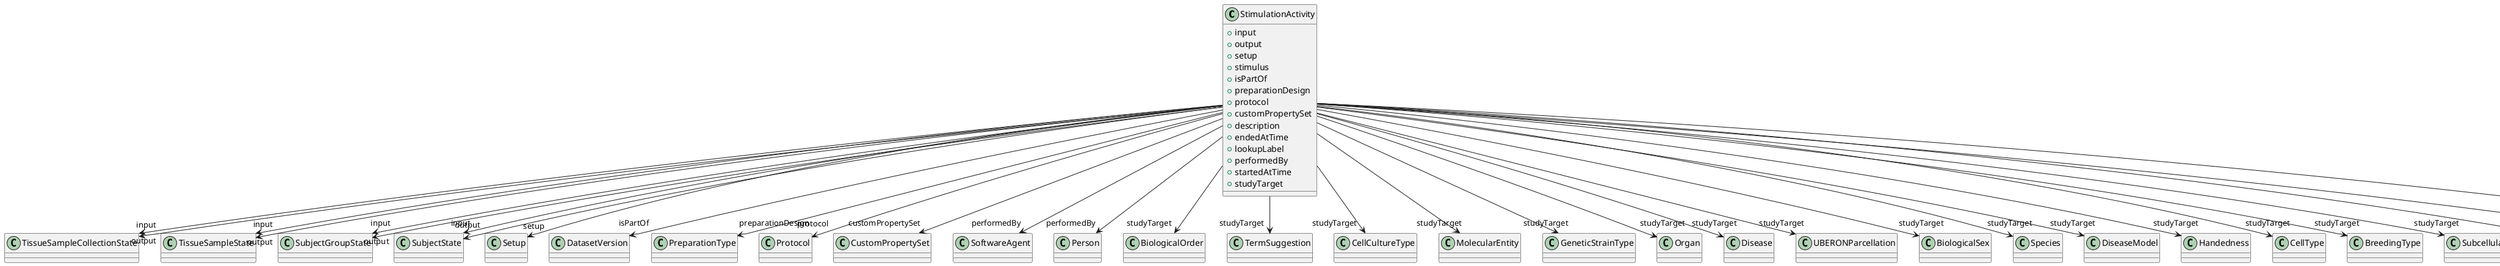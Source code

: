@startuml
class StimulationActivity {
+input
+output
+setup
+stimulus
+isPartOf
+preparationDesign
+protocol
+customPropertySet
+description
+endedAtTime
+lookupLabel
+performedBy
+startedAtTime
+studyTarget

}
StimulationActivity -d-> "input" TissueSampleCollectionState
StimulationActivity -d-> "input" TissueSampleState
StimulationActivity -d-> "input" SubjectGroupState
StimulationActivity -d-> "input" SubjectState
StimulationActivity -d-> "output" TissueSampleCollectionState
StimulationActivity -d-> "output" TissueSampleState
StimulationActivity -d-> "output" SubjectGroupState
StimulationActivity -d-> "output" SubjectState
StimulationActivity -d-> "setup" Setup
StimulationActivity -d-> "isPartOf" DatasetVersion
StimulationActivity -d-> "preparationDesign" PreparationType
StimulationActivity -d-> "protocol" Protocol
StimulationActivity -d-> "customPropertySet" CustomPropertySet
StimulationActivity -d-> "performedBy" SoftwareAgent
StimulationActivity -d-> "performedBy" Person
StimulationActivity -d-> "studyTarget" BiologicalOrder
StimulationActivity -d-> "studyTarget" TermSuggestion
StimulationActivity -d-> "studyTarget" CellCultureType
StimulationActivity -d-> "studyTarget" MolecularEntity
StimulationActivity -d-> "studyTarget" GeneticStrainType
StimulationActivity -d-> "studyTarget" Organ
StimulationActivity -d-> "studyTarget" Disease
StimulationActivity -d-> "studyTarget" UBERONParcellation
StimulationActivity -d-> "studyTarget" BiologicalSex
StimulationActivity -d-> "studyTarget" Species
StimulationActivity -d-> "studyTarget" DiseaseModel
StimulationActivity -d-> "studyTarget" Handedness
StimulationActivity -d-> "studyTarget" CellType
StimulationActivity -d-> "studyTarget" BreedingType
StimulationActivity -d-> "studyTarget" SubcellularEntity
StimulationActivity -d-> "studyTarget" ParcellationEntity
StimulationActivity -d-> "studyTarget" ParcellationEntityVersion
StimulationActivity -d-> "studyTarget" CustomAnatomicalEntity

@enduml